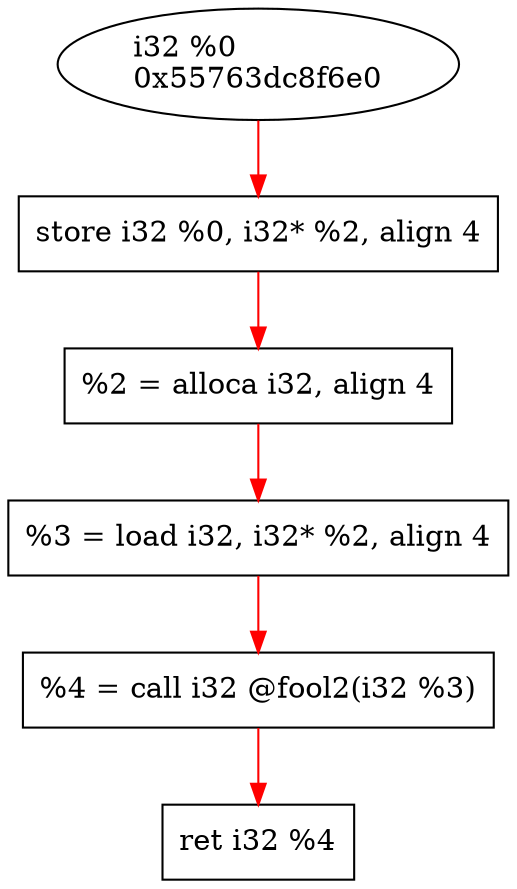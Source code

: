 digraph "DFG for'fool' function" {
	Node0x55763dc8f7b8[shape=record, label="  %2 = alloca i32, align 4"];
	Node0x55763dc8f6e0[shape=ellipse, label="i32 %0\l0x55763dc8f6e0"];
	Node0x55763dc8f7b8[shape=record, label="  %2 = alloca i32, align 4"];
	Node0x55763dc8fea0[shape=record, label="  store i32 %0, i32* %2, align 4"];
	Node0x55763dc8f7b8[shape=record, label="  %2 = alloca i32, align 4"];
	Node0x55763dc8ff08[shape=record, label="  %3 = load i32, i32* %2, align 4"];
	Node0x55763dc900a0[shape=record, label="  %4 = call i32 @fool2(i32 %3)"];
	Node0x55763dc901a8[shape=record, label="  ret i32 %4"];
edge [color=red]
	Node0x55763dc8f6e0 -> Node0x55763dc8fea0
	Node0x55763dc8fea0 -> Node0x55763dc8f7b8
	Node0x55763dc8f7b8 -> Node0x55763dc8ff08
	Node0x55763dc8ff08 -> Node0x55763dc900a0
	Node0x55763dc900a0 -> Node0x55763dc901a8
}

